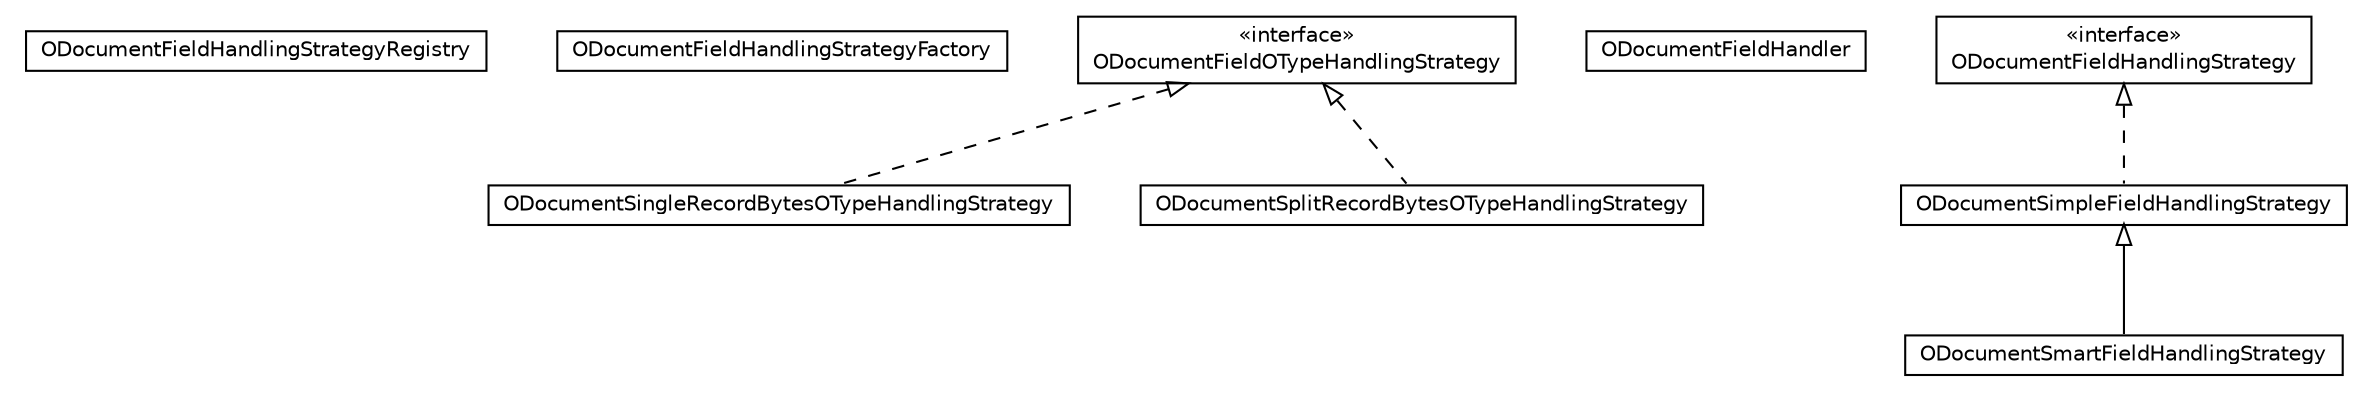 #!/usr/local/bin/dot
#
# Class diagram 
# Generated by UMLGraph version R5_6-24-gf6e263 (http://www.umlgraph.org/)
#

digraph G {
	edge [fontname="Helvetica",fontsize=10,labelfontname="Helvetica",labelfontsize=10];
	node [fontname="Helvetica",fontsize=10,shape=plaintext];
	nodesep=0.25;
	ranksep=0.5;
	// com.orientechnologies.orient.object.enhancement.field.ODocumentFieldHandlingStrategyRegistry
	c480960 [label=<<table title="com.orientechnologies.orient.object.enhancement.field.ODocumentFieldHandlingStrategyRegistry" border="0" cellborder="1" cellspacing="0" cellpadding="2" port="p" href="./ODocumentFieldHandlingStrategyRegistry.html">
		<tr><td><table border="0" cellspacing="0" cellpadding="1">
<tr><td align="center" balign="center"> ODocumentFieldHandlingStrategyRegistry </td></tr>
		</table></td></tr>
		</table>>, URL="./ODocumentFieldHandlingStrategyRegistry.html", fontname="Helvetica", fontcolor="black", fontsize=10.0];
	// com.orientechnologies.orient.object.enhancement.field.ODocumentFieldHandlingStrategyFactory
	c480961 [label=<<table title="com.orientechnologies.orient.object.enhancement.field.ODocumentFieldHandlingStrategyFactory" border="0" cellborder="1" cellspacing="0" cellpadding="2" port="p" href="./ODocumentFieldHandlingStrategyFactory.html">
		<tr><td><table border="0" cellspacing="0" cellpadding="1">
<tr><td align="center" balign="center"> ODocumentFieldHandlingStrategyFactory </td></tr>
		</table></td></tr>
		</table>>, URL="./ODocumentFieldHandlingStrategyFactory.html", fontname="Helvetica", fontcolor="black", fontsize=10.0];
	// com.orientechnologies.orient.object.enhancement.field.ODocumentSingleRecordBytesOTypeHandlingStrategy
	c480962 [label=<<table title="com.orientechnologies.orient.object.enhancement.field.ODocumentSingleRecordBytesOTypeHandlingStrategy" border="0" cellborder="1" cellspacing="0" cellpadding="2" port="p" href="./ODocumentSingleRecordBytesOTypeHandlingStrategy.html">
		<tr><td><table border="0" cellspacing="0" cellpadding="1">
<tr><td align="center" balign="center"> ODocumentSingleRecordBytesOTypeHandlingStrategy </td></tr>
		</table></td></tr>
		</table>>, URL="./ODocumentSingleRecordBytesOTypeHandlingStrategy.html", fontname="Helvetica", fontcolor="black", fontsize=10.0];
	// com.orientechnologies.orient.object.enhancement.field.ODocumentFieldHandler
	c480963 [label=<<table title="com.orientechnologies.orient.object.enhancement.field.ODocumentFieldHandler" border="0" cellborder="1" cellspacing="0" cellpadding="2" port="p" href="./ODocumentFieldHandler.html">
		<tr><td><table border="0" cellspacing="0" cellpadding="1">
<tr><td align="center" balign="center"> ODocumentFieldHandler </td></tr>
		</table></td></tr>
		</table>>, URL="./ODocumentFieldHandler.html", fontname="Helvetica", fontcolor="black", fontsize=10.0];
	// com.orientechnologies.orient.object.enhancement.field.ODocumentSimpleFieldHandlingStrategy
	c480964 [label=<<table title="com.orientechnologies.orient.object.enhancement.field.ODocumentSimpleFieldHandlingStrategy" border="0" cellborder="1" cellspacing="0" cellpadding="2" port="p" href="./ODocumentSimpleFieldHandlingStrategy.html">
		<tr><td><table border="0" cellspacing="0" cellpadding="1">
<tr><td align="center" balign="center"> ODocumentSimpleFieldHandlingStrategy </td></tr>
		</table></td></tr>
		</table>>, URL="./ODocumentSimpleFieldHandlingStrategy.html", fontname="Helvetica", fontcolor="black", fontsize=10.0];
	// com.orientechnologies.orient.object.enhancement.field.ODocumentFieldHandlingStrategy
	c480965 [label=<<table title="com.orientechnologies.orient.object.enhancement.field.ODocumentFieldHandlingStrategy" border="0" cellborder="1" cellspacing="0" cellpadding="2" port="p" href="./ODocumentFieldHandlingStrategy.html">
		<tr><td><table border="0" cellspacing="0" cellpadding="1">
<tr><td align="center" balign="center"> &#171;interface&#187; </td></tr>
<tr><td align="center" balign="center"> ODocumentFieldHandlingStrategy </td></tr>
		</table></td></tr>
		</table>>, URL="./ODocumentFieldHandlingStrategy.html", fontname="Helvetica", fontcolor="black", fontsize=10.0];
	// com.orientechnologies.orient.object.enhancement.field.ODocumentSplitRecordBytesOTypeHandlingStrategy
	c480966 [label=<<table title="com.orientechnologies.orient.object.enhancement.field.ODocumentSplitRecordBytesOTypeHandlingStrategy" border="0" cellborder="1" cellspacing="0" cellpadding="2" port="p" href="./ODocumentSplitRecordBytesOTypeHandlingStrategy.html">
		<tr><td><table border="0" cellspacing="0" cellpadding="1">
<tr><td align="center" balign="center"> ODocumentSplitRecordBytesOTypeHandlingStrategy </td></tr>
		</table></td></tr>
		</table>>, URL="./ODocumentSplitRecordBytesOTypeHandlingStrategy.html", fontname="Helvetica", fontcolor="black", fontsize=10.0];
	// com.orientechnologies.orient.object.enhancement.field.ODocumentFieldOTypeHandlingStrategy
	c480967 [label=<<table title="com.orientechnologies.orient.object.enhancement.field.ODocumentFieldOTypeHandlingStrategy" border="0" cellborder="1" cellspacing="0" cellpadding="2" port="p" href="./ODocumentFieldOTypeHandlingStrategy.html">
		<tr><td><table border="0" cellspacing="0" cellpadding="1">
<tr><td align="center" balign="center"> &#171;interface&#187; </td></tr>
<tr><td align="center" balign="center"> ODocumentFieldOTypeHandlingStrategy </td></tr>
		</table></td></tr>
		</table>>, URL="./ODocumentFieldOTypeHandlingStrategy.html", fontname="Helvetica", fontcolor="black", fontsize=10.0];
	// com.orientechnologies.orient.object.enhancement.field.ODocumentSmartFieldHandlingStrategy
	c480968 [label=<<table title="com.orientechnologies.orient.object.enhancement.field.ODocumentSmartFieldHandlingStrategy" border="0" cellborder="1" cellspacing="0" cellpadding="2" port="p" href="./ODocumentSmartFieldHandlingStrategy.html">
		<tr><td><table border="0" cellspacing="0" cellpadding="1">
<tr><td align="center" balign="center"> ODocumentSmartFieldHandlingStrategy </td></tr>
		</table></td></tr>
		</table>>, URL="./ODocumentSmartFieldHandlingStrategy.html", fontname="Helvetica", fontcolor="black", fontsize=10.0];
	//com.orientechnologies.orient.object.enhancement.field.ODocumentSingleRecordBytesOTypeHandlingStrategy implements com.orientechnologies.orient.object.enhancement.field.ODocumentFieldOTypeHandlingStrategy
	c480967:p -> c480962:p [dir=back,arrowtail=empty,style=dashed];
	//com.orientechnologies.orient.object.enhancement.field.ODocumentSimpleFieldHandlingStrategy implements com.orientechnologies.orient.object.enhancement.field.ODocumentFieldHandlingStrategy
	c480965:p -> c480964:p [dir=back,arrowtail=empty,style=dashed];
	//com.orientechnologies.orient.object.enhancement.field.ODocumentSplitRecordBytesOTypeHandlingStrategy implements com.orientechnologies.orient.object.enhancement.field.ODocumentFieldOTypeHandlingStrategy
	c480967:p -> c480966:p [dir=back,arrowtail=empty,style=dashed];
	//com.orientechnologies.orient.object.enhancement.field.ODocumentSmartFieldHandlingStrategy extends com.orientechnologies.orient.object.enhancement.field.ODocumentSimpleFieldHandlingStrategy
	c480964:p -> c480968:p [dir=back,arrowtail=empty];
}

